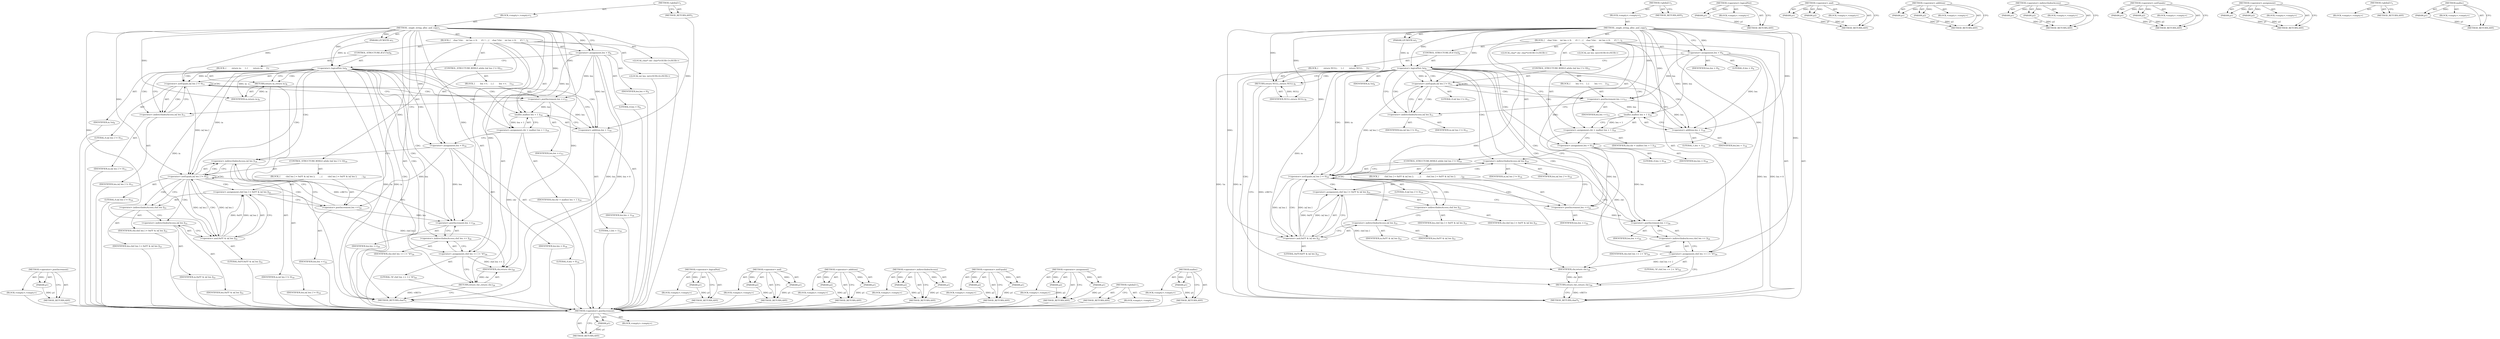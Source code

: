 digraph "malloc" {
vulnerable_108 [label=<(METHOD,&lt;operator&gt;.postIncrement)>];
vulnerable_109 [label=<(PARAM,p1)>];
vulnerable_110 [label=<(BLOCK,&lt;empty&gt;,&lt;empty&gt;)>];
vulnerable_111 [label=<(METHOD_RETURN,ANY)>];
vulnerable_6 [label=<(METHOD,&lt;global&gt;)<SUB>1</SUB>>];
vulnerable_7 [label=<(BLOCK,&lt;empty&gt;,&lt;empty&gt;)<SUB>1</SUB>>];
vulnerable_8 [label=<(METHOD,_single_string_alloc_and_copy)<SUB>1</SUB>>];
vulnerable_9 [label=<(PARAM,LPCWSTR in)<SUB>1</SUB>>];
vulnerable_10 [label=<(BLOCK,{
    char *chr;
    int len = 0;
 
     if ( !...,{
    char *chr;
    int len = 0;
 
     if ( !...)<SUB>2</SUB>>];
vulnerable_11 [label="<(LOCAL,char* chr: char*)<SUB>3</SUB>>"];
vulnerable_12 [label="<(LOCAL,int len: int)<SUB>4</SUB>>"];
vulnerable_13 [label=<(&lt;operator&gt;.assignment,len = 0)<SUB>4</SUB>>];
vulnerable_14 [label=<(IDENTIFIER,len,len = 0)<SUB>4</SUB>>];
vulnerable_15 [label=<(LITERAL,0,len = 0)<SUB>4</SUB>>];
vulnerable_16 [label=<(CONTROL_STRUCTURE,IF,if (!in))<SUB>6</SUB>>];
vulnerable_17 [label=<(&lt;operator&gt;.logicalNot,!in)<SUB>6</SUB>>];
vulnerable_18 [label=<(IDENTIFIER,in,!in)<SUB>6</SUB>>];
vulnerable_19 [label=<(BLOCK,{
        return in;
     },{
        return in;
     })<SUB>7</SUB>>];
vulnerable_20 [label=<(RETURN,return in;,return in;)<SUB>8</SUB>>];
vulnerable_21 [label=<(IDENTIFIER,in,return in;)<SUB>8</SUB>>];
vulnerable_22 [label=<(CONTROL_STRUCTURE,WHILE,while (in[ len ] != 0))<SUB>11</SUB>>];
vulnerable_23 [label=<(&lt;operator&gt;.notEquals,in[ len ] != 0)<SUB>11</SUB>>];
vulnerable_24 [label=<(&lt;operator&gt;.indirectIndexAccess,in[ len ])<SUB>11</SUB>>];
vulnerable_25 [label=<(IDENTIFIER,in,in[ len ] != 0)<SUB>11</SUB>>];
vulnerable_26 [label=<(IDENTIFIER,len,in[ len ] != 0)<SUB>11</SUB>>];
vulnerable_27 [label=<(LITERAL,0,in[ len ] != 0)<SUB>11</SUB>>];
vulnerable_28 [label=<(BLOCK,{
        len ++;
    },{
        len ++;
    })<SUB>12</SUB>>];
vulnerable_29 [label=<(&lt;operator&gt;.postIncrement,len ++)<SUB>13</SUB>>];
vulnerable_30 [label=<(IDENTIFIER,len,len ++)<SUB>13</SUB>>];
vulnerable_31 [label=<(&lt;operator&gt;.assignment,chr = malloc( len + 1 ))<SUB>16</SUB>>];
vulnerable_32 [label=<(IDENTIFIER,chr,chr = malloc( len + 1 ))<SUB>16</SUB>>];
vulnerable_33 [label=<(malloc,malloc( len + 1 ))<SUB>16</SUB>>];
vulnerable_34 [label=<(&lt;operator&gt;.addition,len + 1)<SUB>16</SUB>>];
vulnerable_35 [label=<(IDENTIFIER,len,len + 1)<SUB>16</SUB>>];
vulnerable_36 [label=<(LITERAL,1,len + 1)<SUB>16</SUB>>];
vulnerable_37 [label=<(&lt;operator&gt;.assignment,len = 0)<SUB>18</SUB>>];
vulnerable_38 [label=<(IDENTIFIER,len,len = 0)<SUB>18</SUB>>];
vulnerable_39 [label=<(LITERAL,0,len = 0)<SUB>18</SUB>>];
vulnerable_40 [label=<(CONTROL_STRUCTURE,WHILE,while (in[ len ] != 0))<SUB>19</SUB>>];
vulnerable_41 [label=<(&lt;operator&gt;.notEquals,in[ len ] != 0)<SUB>19</SUB>>];
vulnerable_42 [label=<(&lt;operator&gt;.indirectIndexAccess,in[ len ])<SUB>19</SUB>>];
vulnerable_43 [label=<(IDENTIFIER,in,in[ len ] != 0)<SUB>19</SUB>>];
vulnerable_44 [label=<(IDENTIFIER,len,in[ len ] != 0)<SUB>19</SUB>>];
vulnerable_45 [label=<(LITERAL,0,in[ len ] != 0)<SUB>19</SUB>>];
vulnerable_46 [label=<(BLOCK,{
        chr[ len ] = 0xFF &amp; in[ len ];
      ...,{
        chr[ len ] = 0xFF &amp; in[ len ];
      ...)<SUB>20</SUB>>];
vulnerable_47 [label=<(&lt;operator&gt;.assignment,chr[ len ] = 0xFF &amp; in[ len ])<SUB>21</SUB>>];
vulnerable_48 [label=<(&lt;operator&gt;.indirectIndexAccess,chr[ len ])<SUB>21</SUB>>];
vulnerable_49 [label=<(IDENTIFIER,chr,chr[ len ] = 0xFF &amp; in[ len ])<SUB>21</SUB>>];
vulnerable_50 [label=<(IDENTIFIER,len,chr[ len ] = 0xFF &amp; in[ len ])<SUB>21</SUB>>];
vulnerable_51 [label=<(&lt;operator&gt;.and,0xFF &amp; in[ len ])<SUB>21</SUB>>];
vulnerable_52 [label=<(LITERAL,0xFF,0xFF &amp; in[ len ])<SUB>21</SUB>>];
vulnerable_53 [label=<(&lt;operator&gt;.indirectIndexAccess,in[ len ])<SUB>21</SUB>>];
vulnerable_54 [label=<(IDENTIFIER,in,0xFF &amp; in[ len ])<SUB>21</SUB>>];
vulnerable_55 [label=<(IDENTIFIER,len,0xFF &amp; in[ len ])<SUB>21</SUB>>];
vulnerable_56 [label=<(&lt;operator&gt;.postIncrement,len ++)<SUB>22</SUB>>];
vulnerable_57 [label=<(IDENTIFIER,len,len ++)<SUB>22</SUB>>];
vulnerable_58 [label=<(&lt;operator&gt;.assignment,chr[ len ++ ] = '\0')<SUB>24</SUB>>];
vulnerable_59 [label=<(&lt;operator&gt;.indirectIndexAccess,chr[ len ++ ])<SUB>24</SUB>>];
vulnerable_60 [label=<(IDENTIFIER,chr,chr[ len ++ ] = '\0')<SUB>24</SUB>>];
vulnerable_61 [label=<(&lt;operator&gt;.postIncrement,len ++)<SUB>24</SUB>>];
vulnerable_62 [label=<(IDENTIFIER,len,len ++)<SUB>24</SUB>>];
vulnerable_63 [label=<(LITERAL,'\0',chr[ len ++ ] = '\0')<SUB>24</SUB>>];
vulnerable_64 [label=<(RETURN,return chr;,return chr;)<SUB>26</SUB>>];
vulnerable_65 [label=<(IDENTIFIER,chr,return chr;)<SUB>26</SUB>>];
vulnerable_66 [label=<(METHOD_RETURN,char*)<SUB>1</SUB>>];
vulnerable_68 [label=<(METHOD_RETURN,ANY)<SUB>1</SUB>>];
vulnerable_94 [label=<(METHOD,&lt;operator&gt;.logicalNot)>];
vulnerable_95 [label=<(PARAM,p1)>];
vulnerable_96 [label=<(BLOCK,&lt;empty&gt;,&lt;empty&gt;)>];
vulnerable_97 [label=<(METHOD_RETURN,ANY)>];
vulnerable_121 [label=<(METHOD,&lt;operator&gt;.and)>];
vulnerable_122 [label=<(PARAM,p1)>];
vulnerable_123 [label=<(PARAM,p2)>];
vulnerable_124 [label=<(BLOCK,&lt;empty&gt;,&lt;empty&gt;)>];
vulnerable_125 [label=<(METHOD_RETURN,ANY)>];
vulnerable_116 [label=<(METHOD,&lt;operator&gt;.addition)>];
vulnerable_117 [label=<(PARAM,p1)>];
vulnerable_118 [label=<(PARAM,p2)>];
vulnerable_119 [label=<(BLOCK,&lt;empty&gt;,&lt;empty&gt;)>];
vulnerable_120 [label=<(METHOD_RETURN,ANY)>];
vulnerable_103 [label=<(METHOD,&lt;operator&gt;.indirectIndexAccess)>];
vulnerable_104 [label=<(PARAM,p1)>];
vulnerable_105 [label=<(PARAM,p2)>];
vulnerable_106 [label=<(BLOCK,&lt;empty&gt;,&lt;empty&gt;)>];
vulnerable_107 [label=<(METHOD_RETURN,ANY)>];
vulnerable_98 [label=<(METHOD,&lt;operator&gt;.notEquals)>];
vulnerable_99 [label=<(PARAM,p1)>];
vulnerable_100 [label=<(PARAM,p2)>];
vulnerable_101 [label=<(BLOCK,&lt;empty&gt;,&lt;empty&gt;)>];
vulnerable_102 [label=<(METHOD_RETURN,ANY)>];
vulnerable_89 [label=<(METHOD,&lt;operator&gt;.assignment)>];
vulnerable_90 [label=<(PARAM,p1)>];
vulnerable_91 [label=<(PARAM,p2)>];
vulnerable_92 [label=<(BLOCK,&lt;empty&gt;,&lt;empty&gt;)>];
vulnerable_93 [label=<(METHOD_RETURN,ANY)>];
vulnerable_83 [label=<(METHOD,&lt;global&gt;)<SUB>1</SUB>>];
vulnerable_84 [label=<(BLOCK,&lt;empty&gt;,&lt;empty&gt;)>];
vulnerable_85 [label=<(METHOD_RETURN,ANY)>];
vulnerable_112 [label=<(METHOD,malloc)>];
vulnerable_113 [label=<(PARAM,p1)>];
vulnerable_114 [label=<(BLOCK,&lt;empty&gt;,&lt;empty&gt;)>];
vulnerable_115 [label=<(METHOD_RETURN,ANY)>];
fixed_108 [label=<(METHOD,&lt;operator&gt;.postIncrement)>];
fixed_109 [label=<(PARAM,p1)>];
fixed_110 [label=<(BLOCK,&lt;empty&gt;,&lt;empty&gt;)>];
fixed_111 [label=<(METHOD_RETURN,ANY)>];
fixed_6 [label=<(METHOD,&lt;global&gt;)<SUB>1</SUB>>];
fixed_7 [label=<(BLOCK,&lt;empty&gt;,&lt;empty&gt;)<SUB>1</SUB>>];
fixed_8 [label=<(METHOD,_single_string_alloc_and_copy)<SUB>1</SUB>>];
fixed_9 [label=<(PARAM,LPCWSTR in)<SUB>1</SUB>>];
fixed_10 [label=<(BLOCK,{
    char *chr;
    int len = 0;
 
     if ( !...,{
    char *chr;
    int len = 0;
 
     if ( !...)<SUB>2</SUB>>];
fixed_11 [label="<(LOCAL,char* chr: char*)<SUB>3</SUB>>"];
fixed_12 [label="<(LOCAL,int len: int)<SUB>4</SUB>>"];
fixed_13 [label=<(&lt;operator&gt;.assignment,len = 0)<SUB>4</SUB>>];
fixed_14 [label=<(IDENTIFIER,len,len = 0)<SUB>4</SUB>>];
fixed_15 [label=<(LITERAL,0,len = 0)<SUB>4</SUB>>];
fixed_16 [label=<(CONTROL_STRUCTURE,IF,if (!in))<SUB>6</SUB>>];
fixed_17 [label=<(&lt;operator&gt;.logicalNot,!in)<SUB>6</SUB>>];
fixed_18 [label=<(IDENTIFIER,in,!in)<SUB>6</SUB>>];
fixed_19 [label=<(BLOCK,{
        return NULL;
     },{
        return NULL;
     })<SUB>7</SUB>>];
fixed_20 [label=<(RETURN,return NULL;,return NULL;)<SUB>8</SUB>>];
fixed_21 [label=<(IDENTIFIER,NULL,return NULL;)<SUB>8</SUB>>];
fixed_22 [label=<(CONTROL_STRUCTURE,WHILE,while (in[ len ] != 0))<SUB>11</SUB>>];
fixed_23 [label=<(&lt;operator&gt;.notEquals,in[ len ] != 0)<SUB>11</SUB>>];
fixed_24 [label=<(&lt;operator&gt;.indirectIndexAccess,in[ len ])<SUB>11</SUB>>];
fixed_25 [label=<(IDENTIFIER,in,in[ len ] != 0)<SUB>11</SUB>>];
fixed_26 [label=<(IDENTIFIER,len,in[ len ] != 0)<SUB>11</SUB>>];
fixed_27 [label=<(LITERAL,0,in[ len ] != 0)<SUB>11</SUB>>];
fixed_28 [label=<(BLOCK,{
        len ++;
    },{
        len ++;
    })<SUB>12</SUB>>];
fixed_29 [label=<(&lt;operator&gt;.postIncrement,len ++)<SUB>13</SUB>>];
fixed_30 [label=<(IDENTIFIER,len,len ++)<SUB>13</SUB>>];
fixed_31 [label=<(&lt;operator&gt;.assignment,chr = malloc( len + 1 ))<SUB>16</SUB>>];
fixed_32 [label=<(IDENTIFIER,chr,chr = malloc( len + 1 ))<SUB>16</SUB>>];
fixed_33 [label=<(malloc,malloc( len + 1 ))<SUB>16</SUB>>];
fixed_34 [label=<(&lt;operator&gt;.addition,len + 1)<SUB>16</SUB>>];
fixed_35 [label=<(IDENTIFIER,len,len + 1)<SUB>16</SUB>>];
fixed_36 [label=<(LITERAL,1,len + 1)<SUB>16</SUB>>];
fixed_37 [label=<(&lt;operator&gt;.assignment,len = 0)<SUB>18</SUB>>];
fixed_38 [label=<(IDENTIFIER,len,len = 0)<SUB>18</SUB>>];
fixed_39 [label=<(LITERAL,0,len = 0)<SUB>18</SUB>>];
fixed_40 [label=<(CONTROL_STRUCTURE,WHILE,while (in[ len ] != 0))<SUB>19</SUB>>];
fixed_41 [label=<(&lt;operator&gt;.notEquals,in[ len ] != 0)<SUB>19</SUB>>];
fixed_42 [label=<(&lt;operator&gt;.indirectIndexAccess,in[ len ])<SUB>19</SUB>>];
fixed_43 [label=<(IDENTIFIER,in,in[ len ] != 0)<SUB>19</SUB>>];
fixed_44 [label=<(IDENTIFIER,len,in[ len ] != 0)<SUB>19</SUB>>];
fixed_45 [label=<(LITERAL,0,in[ len ] != 0)<SUB>19</SUB>>];
fixed_46 [label=<(BLOCK,{
        chr[ len ] = 0xFF &amp; in[ len ];
      ...,{
        chr[ len ] = 0xFF &amp; in[ len ];
      ...)<SUB>20</SUB>>];
fixed_47 [label=<(&lt;operator&gt;.assignment,chr[ len ] = 0xFF &amp; in[ len ])<SUB>21</SUB>>];
fixed_48 [label=<(&lt;operator&gt;.indirectIndexAccess,chr[ len ])<SUB>21</SUB>>];
fixed_49 [label=<(IDENTIFIER,chr,chr[ len ] = 0xFF &amp; in[ len ])<SUB>21</SUB>>];
fixed_50 [label=<(IDENTIFIER,len,chr[ len ] = 0xFF &amp; in[ len ])<SUB>21</SUB>>];
fixed_51 [label=<(&lt;operator&gt;.and,0xFF &amp; in[ len ])<SUB>21</SUB>>];
fixed_52 [label=<(LITERAL,0xFF,0xFF &amp; in[ len ])<SUB>21</SUB>>];
fixed_53 [label=<(&lt;operator&gt;.indirectIndexAccess,in[ len ])<SUB>21</SUB>>];
fixed_54 [label=<(IDENTIFIER,in,0xFF &amp; in[ len ])<SUB>21</SUB>>];
fixed_55 [label=<(IDENTIFIER,len,0xFF &amp; in[ len ])<SUB>21</SUB>>];
fixed_56 [label=<(&lt;operator&gt;.postIncrement,len ++)<SUB>22</SUB>>];
fixed_57 [label=<(IDENTIFIER,len,len ++)<SUB>22</SUB>>];
fixed_58 [label=<(&lt;operator&gt;.assignment,chr[ len ++ ] = '\0')<SUB>24</SUB>>];
fixed_59 [label=<(&lt;operator&gt;.indirectIndexAccess,chr[ len ++ ])<SUB>24</SUB>>];
fixed_60 [label=<(IDENTIFIER,chr,chr[ len ++ ] = '\0')<SUB>24</SUB>>];
fixed_61 [label=<(&lt;operator&gt;.postIncrement,len ++)<SUB>24</SUB>>];
fixed_62 [label=<(IDENTIFIER,len,len ++)<SUB>24</SUB>>];
fixed_63 [label=<(LITERAL,'\0',chr[ len ++ ] = '\0')<SUB>24</SUB>>];
fixed_64 [label=<(RETURN,return chr;,return chr;)<SUB>26</SUB>>];
fixed_65 [label=<(IDENTIFIER,chr,return chr;)<SUB>26</SUB>>];
fixed_66 [label=<(METHOD_RETURN,char*)<SUB>1</SUB>>];
fixed_68 [label=<(METHOD_RETURN,ANY)<SUB>1</SUB>>];
fixed_94 [label=<(METHOD,&lt;operator&gt;.logicalNot)>];
fixed_95 [label=<(PARAM,p1)>];
fixed_96 [label=<(BLOCK,&lt;empty&gt;,&lt;empty&gt;)>];
fixed_97 [label=<(METHOD_RETURN,ANY)>];
fixed_121 [label=<(METHOD,&lt;operator&gt;.and)>];
fixed_122 [label=<(PARAM,p1)>];
fixed_123 [label=<(PARAM,p2)>];
fixed_124 [label=<(BLOCK,&lt;empty&gt;,&lt;empty&gt;)>];
fixed_125 [label=<(METHOD_RETURN,ANY)>];
fixed_116 [label=<(METHOD,&lt;operator&gt;.addition)>];
fixed_117 [label=<(PARAM,p1)>];
fixed_118 [label=<(PARAM,p2)>];
fixed_119 [label=<(BLOCK,&lt;empty&gt;,&lt;empty&gt;)>];
fixed_120 [label=<(METHOD_RETURN,ANY)>];
fixed_103 [label=<(METHOD,&lt;operator&gt;.indirectIndexAccess)>];
fixed_104 [label=<(PARAM,p1)>];
fixed_105 [label=<(PARAM,p2)>];
fixed_106 [label=<(BLOCK,&lt;empty&gt;,&lt;empty&gt;)>];
fixed_107 [label=<(METHOD_RETURN,ANY)>];
fixed_98 [label=<(METHOD,&lt;operator&gt;.notEquals)>];
fixed_99 [label=<(PARAM,p1)>];
fixed_100 [label=<(PARAM,p2)>];
fixed_101 [label=<(BLOCK,&lt;empty&gt;,&lt;empty&gt;)>];
fixed_102 [label=<(METHOD_RETURN,ANY)>];
fixed_89 [label=<(METHOD,&lt;operator&gt;.assignment)>];
fixed_90 [label=<(PARAM,p1)>];
fixed_91 [label=<(PARAM,p2)>];
fixed_92 [label=<(BLOCK,&lt;empty&gt;,&lt;empty&gt;)>];
fixed_93 [label=<(METHOD_RETURN,ANY)>];
fixed_83 [label=<(METHOD,&lt;global&gt;)<SUB>1</SUB>>];
fixed_84 [label=<(BLOCK,&lt;empty&gt;,&lt;empty&gt;)>];
fixed_85 [label=<(METHOD_RETURN,ANY)>];
fixed_112 [label=<(METHOD,malloc)>];
fixed_113 [label=<(PARAM,p1)>];
fixed_114 [label=<(BLOCK,&lt;empty&gt;,&lt;empty&gt;)>];
fixed_115 [label=<(METHOD_RETURN,ANY)>];
vulnerable_108 -> vulnerable_109  [key=0, label="AST: "];
vulnerable_108 -> vulnerable_109  [key=1, label="DDG: "];
vulnerable_108 -> vulnerable_110  [key=0, label="AST: "];
vulnerable_108 -> vulnerable_111  [key=0, label="AST: "];
vulnerable_108 -> vulnerable_111  [key=1, label="CFG: "];
vulnerable_109 -> vulnerable_111  [key=0, label="DDG: p1"];
vulnerable_110 -> fixed_108  [key=0];
vulnerable_111 -> fixed_108  [key=0];
vulnerable_6 -> vulnerable_7  [key=0, label="AST: "];
vulnerable_6 -> vulnerable_68  [key=0, label="AST: "];
vulnerable_6 -> vulnerable_68  [key=1, label="CFG: "];
vulnerable_7 -> vulnerable_8  [key=0, label="AST: "];
vulnerable_8 -> vulnerable_9  [key=0, label="AST: "];
vulnerable_8 -> vulnerable_9  [key=1, label="DDG: "];
vulnerable_8 -> vulnerable_10  [key=0, label="AST: "];
vulnerable_8 -> vulnerable_66  [key=0, label="AST: "];
vulnerable_8 -> vulnerable_13  [key=0, label="CFG: "];
vulnerable_8 -> vulnerable_13  [key=1, label="DDG: "];
vulnerable_8 -> vulnerable_37  [key=0, label="DDG: "];
vulnerable_8 -> vulnerable_58  [key=0, label="DDG: "];
vulnerable_8 -> vulnerable_65  [key=0, label="DDG: "];
vulnerable_8 -> vulnerable_17  [key=0, label="DDG: "];
vulnerable_8 -> vulnerable_23  [key=0, label="DDG: "];
vulnerable_8 -> vulnerable_33  [key=0, label="DDG: "];
vulnerable_8 -> vulnerable_41  [key=0, label="DDG: "];
vulnerable_8 -> vulnerable_21  [key=0, label="DDG: "];
vulnerable_8 -> vulnerable_29  [key=0, label="DDG: "];
vulnerable_8 -> vulnerable_34  [key=0, label="DDG: "];
vulnerable_8 -> vulnerable_56  [key=0, label="DDG: "];
vulnerable_8 -> vulnerable_61  [key=0, label="DDG: "];
vulnerable_8 -> vulnerable_51  [key=0, label="DDG: "];
vulnerable_9 -> vulnerable_17  [key=0, label="DDG: in"];
vulnerable_10 -> vulnerable_11  [key=0, label="AST: "];
vulnerable_10 -> vulnerable_12  [key=0, label="AST: "];
vulnerable_10 -> vulnerable_13  [key=0, label="AST: "];
vulnerable_10 -> vulnerable_16  [key=0, label="AST: "];
vulnerable_10 -> vulnerable_22  [key=0, label="AST: "];
vulnerable_10 -> vulnerable_31  [key=0, label="AST: "];
vulnerable_10 -> vulnerable_37  [key=0, label="AST: "];
vulnerable_10 -> vulnerable_40  [key=0, label="AST: "];
vulnerable_10 -> vulnerable_58  [key=0, label="AST: "];
vulnerable_10 -> vulnerable_64  [key=0, label="AST: "];
vulnerable_11 -> fixed_108  [key=0];
vulnerable_12 -> fixed_108  [key=0];
vulnerable_13 -> vulnerable_14  [key=0, label="AST: "];
vulnerable_13 -> vulnerable_15  [key=0, label="AST: "];
vulnerable_13 -> vulnerable_17  [key=0, label="CFG: "];
vulnerable_13 -> vulnerable_66  [key=0, label="DDG: len"];
vulnerable_13 -> vulnerable_66  [key=1, label="DDG: len = 0"];
vulnerable_13 -> vulnerable_33  [key=0, label="DDG: len"];
vulnerable_13 -> vulnerable_29  [key=0, label="DDG: len"];
vulnerable_13 -> vulnerable_34  [key=0, label="DDG: len"];
vulnerable_14 -> fixed_108  [key=0];
vulnerable_15 -> fixed_108  [key=0];
vulnerable_16 -> vulnerable_17  [key=0, label="AST: "];
vulnerable_16 -> vulnerable_19  [key=0, label="AST: "];
vulnerable_17 -> vulnerable_18  [key=0, label="AST: "];
vulnerable_17 -> vulnerable_20  [key=0, label="CFG: "];
vulnerable_17 -> vulnerable_20  [key=1, label="CDG: "];
vulnerable_17 -> vulnerable_24  [key=0, label="CFG: "];
vulnerable_17 -> vulnerable_24  [key=1, label="CDG: "];
vulnerable_17 -> vulnerable_66  [key=0, label="DDG: in"];
vulnerable_17 -> vulnerable_66  [key=1, label="DDG: !in"];
vulnerable_17 -> vulnerable_23  [key=0, label="DDG: in"];
vulnerable_17 -> vulnerable_23  [key=1, label="CDG: "];
vulnerable_17 -> vulnerable_41  [key=0, label="DDG: in"];
vulnerable_17 -> vulnerable_41  [key=1, label="CDG: "];
vulnerable_17 -> vulnerable_21  [key=0, label="DDG: in"];
vulnerable_17 -> vulnerable_51  [key=0, label="DDG: in"];
vulnerable_17 -> vulnerable_34  [key=0, label="CDG: "];
vulnerable_17 -> vulnerable_58  [key=0, label="CDG: "];
vulnerable_17 -> vulnerable_33  [key=0, label="CDG: "];
vulnerable_17 -> vulnerable_61  [key=0, label="CDG: "];
vulnerable_17 -> vulnerable_64  [key=0, label="CDG: "];
vulnerable_17 -> vulnerable_42  [key=0, label="CDG: "];
vulnerable_17 -> vulnerable_37  [key=0, label="CDG: "];
vulnerable_17 -> vulnerable_59  [key=0, label="CDG: "];
vulnerable_17 -> vulnerable_31  [key=0, label="CDG: "];
vulnerable_18 -> fixed_108  [key=0];
vulnerable_19 -> vulnerable_20  [key=0, label="AST: "];
vulnerable_20 -> vulnerable_21  [key=0, label="AST: "];
vulnerable_20 -> vulnerable_66  [key=0, label="CFG: "];
vulnerable_20 -> vulnerable_66  [key=1, label="DDG: &lt;RET&gt;"];
vulnerable_21 -> vulnerable_20  [key=0, label="DDG: in"];
vulnerable_22 -> vulnerable_23  [key=0, label="AST: "];
vulnerable_22 -> vulnerable_28  [key=0, label="AST: "];
vulnerable_23 -> vulnerable_24  [key=0, label="AST: "];
vulnerable_23 -> vulnerable_24  [key=1, label="CDG: "];
vulnerable_23 -> vulnerable_27  [key=0, label="AST: "];
vulnerable_23 -> vulnerable_29  [key=0, label="CFG: "];
vulnerable_23 -> vulnerable_29  [key=1, label="CDG: "];
vulnerable_23 -> vulnerable_34  [key=0, label="CFG: "];
vulnerable_23 -> vulnerable_41  [key=0, label="DDG: in[ len ]"];
vulnerable_23 -> vulnerable_23  [key=0, label="CDG: "];
vulnerable_24 -> vulnerable_25  [key=0, label="AST: "];
vulnerable_24 -> vulnerable_26  [key=0, label="AST: "];
vulnerable_24 -> vulnerable_23  [key=0, label="CFG: "];
vulnerable_25 -> fixed_108  [key=0];
vulnerable_26 -> fixed_108  [key=0];
vulnerable_27 -> fixed_108  [key=0];
vulnerable_28 -> vulnerable_29  [key=0, label="AST: "];
vulnerable_29 -> vulnerable_30  [key=0, label="AST: "];
vulnerable_29 -> vulnerable_24  [key=0, label="CFG: "];
vulnerable_29 -> vulnerable_33  [key=0, label="DDG: len"];
vulnerable_29 -> vulnerable_34  [key=0, label="DDG: len"];
vulnerable_30 -> fixed_108  [key=0];
vulnerable_31 -> vulnerable_32  [key=0, label="AST: "];
vulnerable_31 -> vulnerable_33  [key=0, label="AST: "];
vulnerable_31 -> vulnerable_37  [key=0, label="CFG: "];
vulnerable_31 -> vulnerable_65  [key=0, label="DDG: chr"];
vulnerable_32 -> fixed_108  [key=0];
vulnerable_33 -> vulnerable_34  [key=0, label="AST: "];
vulnerable_33 -> vulnerable_31  [key=0, label="CFG: "];
vulnerable_33 -> vulnerable_31  [key=1, label="DDG: len + 1"];
vulnerable_34 -> vulnerable_35  [key=0, label="AST: "];
vulnerable_34 -> vulnerable_36  [key=0, label="AST: "];
vulnerable_34 -> vulnerable_33  [key=0, label="CFG: "];
vulnerable_35 -> fixed_108  [key=0];
vulnerable_36 -> fixed_108  [key=0];
vulnerable_37 -> vulnerable_38  [key=0, label="AST: "];
vulnerable_37 -> vulnerable_39  [key=0, label="AST: "];
vulnerable_37 -> vulnerable_42  [key=0, label="CFG: "];
vulnerable_37 -> vulnerable_56  [key=0, label="DDG: len"];
vulnerable_37 -> vulnerable_61  [key=0, label="DDG: len"];
vulnerable_38 -> fixed_108  [key=0];
vulnerable_39 -> fixed_108  [key=0];
vulnerable_40 -> vulnerable_41  [key=0, label="AST: "];
vulnerable_40 -> vulnerable_46  [key=0, label="AST: "];
vulnerable_41 -> vulnerable_42  [key=0, label="AST: "];
vulnerable_41 -> vulnerable_42  [key=1, label="CDG: "];
vulnerable_41 -> vulnerable_45  [key=0, label="AST: "];
vulnerable_41 -> vulnerable_48  [key=0, label="CFG: "];
vulnerable_41 -> vulnerable_48  [key=1, label="CDG: "];
vulnerable_41 -> vulnerable_61  [key=0, label="CFG: "];
vulnerable_41 -> vulnerable_51  [key=0, label="DDG: in[ len ]"];
vulnerable_41 -> vulnerable_51  [key=1, label="CDG: "];
vulnerable_41 -> vulnerable_47  [key=0, label="CDG: "];
vulnerable_41 -> vulnerable_53  [key=0, label="CDG: "];
vulnerable_41 -> vulnerable_56  [key=0, label="CDG: "];
vulnerable_41 -> vulnerable_41  [key=0, label="CDG: "];
vulnerable_42 -> vulnerable_43  [key=0, label="AST: "];
vulnerable_42 -> vulnerable_44  [key=0, label="AST: "];
vulnerable_42 -> vulnerable_41  [key=0, label="CFG: "];
vulnerable_43 -> fixed_108  [key=0];
vulnerable_44 -> fixed_108  [key=0];
vulnerable_45 -> fixed_108  [key=0];
vulnerable_46 -> vulnerable_47  [key=0, label="AST: "];
vulnerable_46 -> vulnerable_56  [key=0, label="AST: "];
vulnerable_47 -> vulnerable_48  [key=0, label="AST: "];
vulnerable_47 -> vulnerable_51  [key=0, label="AST: "];
vulnerable_47 -> vulnerable_56  [key=0, label="CFG: "];
vulnerable_47 -> vulnerable_65  [key=0, label="DDG: chr[ len ]"];
vulnerable_48 -> vulnerable_49  [key=0, label="AST: "];
vulnerable_48 -> vulnerable_50  [key=0, label="AST: "];
vulnerable_48 -> vulnerable_53  [key=0, label="CFG: "];
vulnerable_49 -> fixed_108  [key=0];
vulnerable_50 -> fixed_108  [key=0];
vulnerable_51 -> vulnerable_52  [key=0, label="AST: "];
vulnerable_51 -> vulnerable_53  [key=0, label="AST: "];
vulnerable_51 -> vulnerable_47  [key=0, label="CFG: "];
vulnerable_51 -> vulnerable_47  [key=1, label="DDG: 0xFF"];
vulnerable_51 -> vulnerable_47  [key=2, label="DDG: in[ len ]"];
vulnerable_51 -> vulnerable_41  [key=0, label="DDG: in[ len ]"];
vulnerable_52 -> fixed_108  [key=0];
vulnerable_53 -> vulnerable_54  [key=0, label="AST: "];
vulnerable_53 -> vulnerable_55  [key=0, label="AST: "];
vulnerable_53 -> vulnerable_51  [key=0, label="CFG: "];
vulnerable_54 -> fixed_108  [key=0];
vulnerable_55 -> fixed_108  [key=0];
vulnerable_56 -> vulnerable_57  [key=0, label="AST: "];
vulnerable_56 -> vulnerable_42  [key=0, label="CFG: "];
vulnerable_56 -> vulnerable_61  [key=0, label="DDG: len"];
vulnerable_57 -> fixed_108  [key=0];
vulnerable_58 -> vulnerable_59  [key=0, label="AST: "];
vulnerable_58 -> vulnerable_63  [key=0, label="AST: "];
vulnerable_58 -> vulnerable_64  [key=0, label="CFG: "];
vulnerable_58 -> vulnerable_65  [key=0, label="DDG: chr[ len ++ ]"];
vulnerable_59 -> vulnerable_60  [key=0, label="AST: "];
vulnerable_59 -> vulnerable_61  [key=0, label="AST: "];
vulnerable_59 -> vulnerable_58  [key=0, label="CFG: "];
vulnerable_60 -> fixed_108  [key=0];
vulnerable_61 -> vulnerable_62  [key=0, label="AST: "];
vulnerable_61 -> vulnerable_59  [key=0, label="CFG: "];
vulnerable_62 -> fixed_108  [key=0];
vulnerable_63 -> fixed_108  [key=0];
vulnerable_64 -> vulnerable_65  [key=0, label="AST: "];
vulnerable_64 -> vulnerable_66  [key=0, label="CFG: "];
vulnerable_64 -> vulnerable_66  [key=1, label="DDG: &lt;RET&gt;"];
vulnerable_65 -> vulnerable_64  [key=0, label="DDG: chr"];
vulnerable_66 -> fixed_108  [key=0];
vulnerable_68 -> fixed_108  [key=0];
vulnerable_94 -> vulnerable_95  [key=0, label="AST: "];
vulnerable_94 -> vulnerable_95  [key=1, label="DDG: "];
vulnerable_94 -> vulnerable_96  [key=0, label="AST: "];
vulnerable_94 -> vulnerable_97  [key=0, label="AST: "];
vulnerable_94 -> vulnerable_97  [key=1, label="CFG: "];
vulnerable_95 -> vulnerable_97  [key=0, label="DDG: p1"];
vulnerable_96 -> fixed_108  [key=0];
vulnerable_97 -> fixed_108  [key=0];
vulnerable_121 -> vulnerable_122  [key=0, label="AST: "];
vulnerable_121 -> vulnerable_122  [key=1, label="DDG: "];
vulnerable_121 -> vulnerable_124  [key=0, label="AST: "];
vulnerable_121 -> vulnerable_123  [key=0, label="AST: "];
vulnerable_121 -> vulnerable_123  [key=1, label="DDG: "];
vulnerable_121 -> vulnerable_125  [key=0, label="AST: "];
vulnerable_121 -> vulnerable_125  [key=1, label="CFG: "];
vulnerable_122 -> vulnerable_125  [key=0, label="DDG: p1"];
vulnerable_123 -> vulnerable_125  [key=0, label="DDG: p2"];
vulnerable_124 -> fixed_108  [key=0];
vulnerable_125 -> fixed_108  [key=0];
vulnerable_116 -> vulnerable_117  [key=0, label="AST: "];
vulnerable_116 -> vulnerable_117  [key=1, label="DDG: "];
vulnerable_116 -> vulnerable_119  [key=0, label="AST: "];
vulnerable_116 -> vulnerable_118  [key=0, label="AST: "];
vulnerable_116 -> vulnerable_118  [key=1, label="DDG: "];
vulnerable_116 -> vulnerable_120  [key=0, label="AST: "];
vulnerable_116 -> vulnerable_120  [key=1, label="CFG: "];
vulnerable_117 -> vulnerable_120  [key=0, label="DDG: p1"];
vulnerable_118 -> vulnerable_120  [key=0, label="DDG: p2"];
vulnerable_119 -> fixed_108  [key=0];
vulnerable_120 -> fixed_108  [key=0];
vulnerable_103 -> vulnerable_104  [key=0, label="AST: "];
vulnerable_103 -> vulnerable_104  [key=1, label="DDG: "];
vulnerable_103 -> vulnerable_106  [key=0, label="AST: "];
vulnerable_103 -> vulnerable_105  [key=0, label="AST: "];
vulnerable_103 -> vulnerable_105  [key=1, label="DDG: "];
vulnerable_103 -> vulnerable_107  [key=0, label="AST: "];
vulnerable_103 -> vulnerable_107  [key=1, label="CFG: "];
vulnerable_104 -> vulnerable_107  [key=0, label="DDG: p1"];
vulnerable_105 -> vulnerable_107  [key=0, label="DDG: p2"];
vulnerable_106 -> fixed_108  [key=0];
vulnerable_107 -> fixed_108  [key=0];
vulnerable_98 -> vulnerable_99  [key=0, label="AST: "];
vulnerable_98 -> vulnerable_99  [key=1, label="DDG: "];
vulnerable_98 -> vulnerable_101  [key=0, label="AST: "];
vulnerable_98 -> vulnerable_100  [key=0, label="AST: "];
vulnerable_98 -> vulnerable_100  [key=1, label="DDG: "];
vulnerable_98 -> vulnerable_102  [key=0, label="AST: "];
vulnerable_98 -> vulnerable_102  [key=1, label="CFG: "];
vulnerable_99 -> vulnerable_102  [key=0, label="DDG: p1"];
vulnerable_100 -> vulnerable_102  [key=0, label="DDG: p2"];
vulnerable_101 -> fixed_108  [key=0];
vulnerable_102 -> fixed_108  [key=0];
vulnerable_89 -> vulnerable_90  [key=0, label="AST: "];
vulnerable_89 -> vulnerable_90  [key=1, label="DDG: "];
vulnerable_89 -> vulnerable_92  [key=0, label="AST: "];
vulnerable_89 -> vulnerable_91  [key=0, label="AST: "];
vulnerable_89 -> vulnerable_91  [key=1, label="DDG: "];
vulnerable_89 -> vulnerable_93  [key=0, label="AST: "];
vulnerable_89 -> vulnerable_93  [key=1, label="CFG: "];
vulnerable_90 -> vulnerable_93  [key=0, label="DDG: p1"];
vulnerable_91 -> vulnerable_93  [key=0, label="DDG: p2"];
vulnerable_92 -> fixed_108  [key=0];
vulnerable_93 -> fixed_108  [key=0];
vulnerable_83 -> vulnerable_84  [key=0, label="AST: "];
vulnerable_83 -> vulnerable_85  [key=0, label="AST: "];
vulnerable_83 -> vulnerable_85  [key=1, label="CFG: "];
vulnerable_84 -> fixed_108  [key=0];
vulnerable_85 -> fixed_108  [key=0];
vulnerable_112 -> vulnerable_113  [key=0, label="AST: "];
vulnerable_112 -> vulnerable_113  [key=1, label="DDG: "];
vulnerable_112 -> vulnerable_114  [key=0, label="AST: "];
vulnerable_112 -> vulnerable_115  [key=0, label="AST: "];
vulnerable_112 -> vulnerable_115  [key=1, label="CFG: "];
vulnerable_113 -> vulnerable_115  [key=0, label="DDG: p1"];
vulnerable_114 -> fixed_108  [key=0];
vulnerable_115 -> fixed_108  [key=0];
fixed_108 -> fixed_109  [key=0, label="AST: "];
fixed_108 -> fixed_109  [key=1, label="DDG: "];
fixed_108 -> fixed_110  [key=0, label="AST: "];
fixed_108 -> fixed_111  [key=0, label="AST: "];
fixed_108 -> fixed_111  [key=1, label="CFG: "];
fixed_109 -> fixed_111  [key=0, label="DDG: p1"];
fixed_6 -> fixed_7  [key=0, label="AST: "];
fixed_6 -> fixed_68  [key=0, label="AST: "];
fixed_6 -> fixed_68  [key=1, label="CFG: "];
fixed_7 -> fixed_8  [key=0, label="AST: "];
fixed_8 -> fixed_9  [key=0, label="AST: "];
fixed_8 -> fixed_9  [key=1, label="DDG: "];
fixed_8 -> fixed_10  [key=0, label="AST: "];
fixed_8 -> fixed_66  [key=0, label="AST: "];
fixed_8 -> fixed_13  [key=0, label="CFG: "];
fixed_8 -> fixed_13  [key=1, label="DDG: "];
fixed_8 -> fixed_37  [key=0, label="DDG: "];
fixed_8 -> fixed_58  [key=0, label="DDG: "];
fixed_8 -> fixed_65  [key=0, label="DDG: "];
fixed_8 -> fixed_17  [key=0, label="DDG: "];
fixed_8 -> fixed_20  [key=0, label="DDG: "];
fixed_8 -> fixed_23  [key=0, label="DDG: "];
fixed_8 -> fixed_33  [key=0, label="DDG: "];
fixed_8 -> fixed_41  [key=0, label="DDG: "];
fixed_8 -> fixed_21  [key=0, label="DDG: "];
fixed_8 -> fixed_29  [key=0, label="DDG: "];
fixed_8 -> fixed_34  [key=0, label="DDG: "];
fixed_8 -> fixed_56  [key=0, label="DDG: "];
fixed_8 -> fixed_61  [key=0, label="DDG: "];
fixed_8 -> fixed_51  [key=0, label="DDG: "];
fixed_9 -> fixed_17  [key=0, label="DDG: in"];
fixed_10 -> fixed_11  [key=0, label="AST: "];
fixed_10 -> fixed_12  [key=0, label="AST: "];
fixed_10 -> fixed_13  [key=0, label="AST: "];
fixed_10 -> fixed_16  [key=0, label="AST: "];
fixed_10 -> fixed_22  [key=0, label="AST: "];
fixed_10 -> fixed_31  [key=0, label="AST: "];
fixed_10 -> fixed_37  [key=0, label="AST: "];
fixed_10 -> fixed_40  [key=0, label="AST: "];
fixed_10 -> fixed_58  [key=0, label="AST: "];
fixed_10 -> fixed_64  [key=0, label="AST: "];
fixed_13 -> fixed_14  [key=0, label="AST: "];
fixed_13 -> fixed_15  [key=0, label="AST: "];
fixed_13 -> fixed_17  [key=0, label="CFG: "];
fixed_13 -> fixed_66  [key=0, label="DDG: len"];
fixed_13 -> fixed_66  [key=1, label="DDG: len = 0"];
fixed_13 -> fixed_33  [key=0, label="DDG: len"];
fixed_13 -> fixed_29  [key=0, label="DDG: len"];
fixed_13 -> fixed_34  [key=0, label="DDG: len"];
fixed_16 -> fixed_17  [key=0, label="AST: "];
fixed_16 -> fixed_19  [key=0, label="AST: "];
fixed_17 -> fixed_18  [key=0, label="AST: "];
fixed_17 -> fixed_20  [key=0, label="CFG: "];
fixed_17 -> fixed_20  [key=1, label="CDG: "];
fixed_17 -> fixed_24  [key=0, label="CFG: "];
fixed_17 -> fixed_24  [key=1, label="CDG: "];
fixed_17 -> fixed_66  [key=0, label="DDG: in"];
fixed_17 -> fixed_66  [key=1, label="DDG: !in"];
fixed_17 -> fixed_23  [key=0, label="DDG: in"];
fixed_17 -> fixed_23  [key=1, label="CDG: "];
fixed_17 -> fixed_41  [key=0, label="DDG: in"];
fixed_17 -> fixed_41  [key=1, label="CDG: "];
fixed_17 -> fixed_51  [key=0, label="DDG: in"];
fixed_17 -> fixed_34  [key=0, label="CDG: "];
fixed_17 -> fixed_58  [key=0, label="CDG: "];
fixed_17 -> fixed_33  [key=0, label="CDG: "];
fixed_17 -> fixed_61  [key=0, label="CDG: "];
fixed_17 -> fixed_64  [key=0, label="CDG: "];
fixed_17 -> fixed_42  [key=0, label="CDG: "];
fixed_17 -> fixed_37  [key=0, label="CDG: "];
fixed_17 -> fixed_59  [key=0, label="CDG: "];
fixed_17 -> fixed_31  [key=0, label="CDG: "];
fixed_19 -> fixed_20  [key=0, label="AST: "];
fixed_20 -> fixed_21  [key=0, label="AST: "];
fixed_20 -> fixed_66  [key=0, label="CFG: "];
fixed_20 -> fixed_66  [key=1, label="DDG: &lt;RET&gt;"];
fixed_21 -> fixed_20  [key=0, label="DDG: NULL"];
fixed_22 -> fixed_23  [key=0, label="AST: "];
fixed_22 -> fixed_28  [key=0, label="AST: "];
fixed_23 -> fixed_24  [key=0, label="AST: "];
fixed_23 -> fixed_24  [key=1, label="CDG: "];
fixed_23 -> fixed_27  [key=0, label="AST: "];
fixed_23 -> fixed_29  [key=0, label="CFG: "];
fixed_23 -> fixed_29  [key=1, label="CDG: "];
fixed_23 -> fixed_34  [key=0, label="CFG: "];
fixed_23 -> fixed_41  [key=0, label="DDG: in[ len ]"];
fixed_23 -> fixed_23  [key=0, label="CDG: "];
fixed_24 -> fixed_25  [key=0, label="AST: "];
fixed_24 -> fixed_26  [key=0, label="AST: "];
fixed_24 -> fixed_23  [key=0, label="CFG: "];
fixed_28 -> fixed_29  [key=0, label="AST: "];
fixed_29 -> fixed_30  [key=0, label="AST: "];
fixed_29 -> fixed_24  [key=0, label="CFG: "];
fixed_29 -> fixed_33  [key=0, label="DDG: len"];
fixed_29 -> fixed_34  [key=0, label="DDG: len"];
fixed_31 -> fixed_32  [key=0, label="AST: "];
fixed_31 -> fixed_33  [key=0, label="AST: "];
fixed_31 -> fixed_37  [key=0, label="CFG: "];
fixed_31 -> fixed_65  [key=0, label="DDG: chr"];
fixed_33 -> fixed_34  [key=0, label="AST: "];
fixed_33 -> fixed_31  [key=0, label="CFG: "];
fixed_33 -> fixed_31  [key=1, label="DDG: len + 1"];
fixed_34 -> fixed_35  [key=0, label="AST: "];
fixed_34 -> fixed_36  [key=0, label="AST: "];
fixed_34 -> fixed_33  [key=0, label="CFG: "];
fixed_37 -> fixed_38  [key=0, label="AST: "];
fixed_37 -> fixed_39  [key=0, label="AST: "];
fixed_37 -> fixed_42  [key=0, label="CFG: "];
fixed_37 -> fixed_56  [key=0, label="DDG: len"];
fixed_37 -> fixed_61  [key=0, label="DDG: len"];
fixed_40 -> fixed_41  [key=0, label="AST: "];
fixed_40 -> fixed_46  [key=0, label="AST: "];
fixed_41 -> fixed_42  [key=0, label="AST: "];
fixed_41 -> fixed_42  [key=1, label="CDG: "];
fixed_41 -> fixed_45  [key=0, label="AST: "];
fixed_41 -> fixed_48  [key=0, label="CFG: "];
fixed_41 -> fixed_48  [key=1, label="CDG: "];
fixed_41 -> fixed_61  [key=0, label="CFG: "];
fixed_41 -> fixed_51  [key=0, label="DDG: in[ len ]"];
fixed_41 -> fixed_51  [key=1, label="CDG: "];
fixed_41 -> fixed_47  [key=0, label="CDG: "];
fixed_41 -> fixed_53  [key=0, label="CDG: "];
fixed_41 -> fixed_56  [key=0, label="CDG: "];
fixed_41 -> fixed_41  [key=0, label="CDG: "];
fixed_42 -> fixed_43  [key=0, label="AST: "];
fixed_42 -> fixed_44  [key=0, label="AST: "];
fixed_42 -> fixed_41  [key=0, label="CFG: "];
fixed_46 -> fixed_47  [key=0, label="AST: "];
fixed_46 -> fixed_56  [key=0, label="AST: "];
fixed_47 -> fixed_48  [key=0, label="AST: "];
fixed_47 -> fixed_51  [key=0, label="AST: "];
fixed_47 -> fixed_56  [key=0, label="CFG: "];
fixed_47 -> fixed_65  [key=0, label="DDG: chr[ len ]"];
fixed_48 -> fixed_49  [key=0, label="AST: "];
fixed_48 -> fixed_50  [key=0, label="AST: "];
fixed_48 -> fixed_53  [key=0, label="CFG: "];
fixed_51 -> fixed_52  [key=0, label="AST: "];
fixed_51 -> fixed_53  [key=0, label="AST: "];
fixed_51 -> fixed_47  [key=0, label="CFG: "];
fixed_51 -> fixed_47  [key=1, label="DDG: 0xFF"];
fixed_51 -> fixed_47  [key=2, label="DDG: in[ len ]"];
fixed_51 -> fixed_41  [key=0, label="DDG: in[ len ]"];
fixed_53 -> fixed_54  [key=0, label="AST: "];
fixed_53 -> fixed_55  [key=0, label="AST: "];
fixed_53 -> fixed_51  [key=0, label="CFG: "];
fixed_56 -> fixed_57  [key=0, label="AST: "];
fixed_56 -> fixed_42  [key=0, label="CFG: "];
fixed_56 -> fixed_61  [key=0, label="DDG: len"];
fixed_58 -> fixed_59  [key=0, label="AST: "];
fixed_58 -> fixed_63  [key=0, label="AST: "];
fixed_58 -> fixed_64  [key=0, label="CFG: "];
fixed_58 -> fixed_65  [key=0, label="DDG: chr[ len ++ ]"];
fixed_59 -> fixed_60  [key=0, label="AST: "];
fixed_59 -> fixed_61  [key=0, label="AST: "];
fixed_59 -> fixed_58  [key=0, label="CFG: "];
fixed_61 -> fixed_62  [key=0, label="AST: "];
fixed_61 -> fixed_59  [key=0, label="CFG: "];
fixed_64 -> fixed_65  [key=0, label="AST: "];
fixed_64 -> fixed_66  [key=0, label="CFG: "];
fixed_64 -> fixed_66  [key=1, label="DDG: &lt;RET&gt;"];
fixed_65 -> fixed_64  [key=0, label="DDG: chr"];
fixed_94 -> fixed_95  [key=0, label="AST: "];
fixed_94 -> fixed_95  [key=1, label="DDG: "];
fixed_94 -> fixed_96  [key=0, label="AST: "];
fixed_94 -> fixed_97  [key=0, label="AST: "];
fixed_94 -> fixed_97  [key=1, label="CFG: "];
fixed_95 -> fixed_97  [key=0, label="DDG: p1"];
fixed_121 -> fixed_122  [key=0, label="AST: "];
fixed_121 -> fixed_122  [key=1, label="DDG: "];
fixed_121 -> fixed_124  [key=0, label="AST: "];
fixed_121 -> fixed_123  [key=0, label="AST: "];
fixed_121 -> fixed_123  [key=1, label="DDG: "];
fixed_121 -> fixed_125  [key=0, label="AST: "];
fixed_121 -> fixed_125  [key=1, label="CFG: "];
fixed_122 -> fixed_125  [key=0, label="DDG: p1"];
fixed_123 -> fixed_125  [key=0, label="DDG: p2"];
fixed_116 -> fixed_117  [key=0, label="AST: "];
fixed_116 -> fixed_117  [key=1, label="DDG: "];
fixed_116 -> fixed_119  [key=0, label="AST: "];
fixed_116 -> fixed_118  [key=0, label="AST: "];
fixed_116 -> fixed_118  [key=1, label="DDG: "];
fixed_116 -> fixed_120  [key=0, label="AST: "];
fixed_116 -> fixed_120  [key=1, label="CFG: "];
fixed_117 -> fixed_120  [key=0, label="DDG: p1"];
fixed_118 -> fixed_120  [key=0, label="DDG: p2"];
fixed_103 -> fixed_104  [key=0, label="AST: "];
fixed_103 -> fixed_104  [key=1, label="DDG: "];
fixed_103 -> fixed_106  [key=0, label="AST: "];
fixed_103 -> fixed_105  [key=0, label="AST: "];
fixed_103 -> fixed_105  [key=1, label="DDG: "];
fixed_103 -> fixed_107  [key=0, label="AST: "];
fixed_103 -> fixed_107  [key=1, label="CFG: "];
fixed_104 -> fixed_107  [key=0, label="DDG: p1"];
fixed_105 -> fixed_107  [key=0, label="DDG: p2"];
fixed_98 -> fixed_99  [key=0, label="AST: "];
fixed_98 -> fixed_99  [key=1, label="DDG: "];
fixed_98 -> fixed_101  [key=0, label="AST: "];
fixed_98 -> fixed_100  [key=0, label="AST: "];
fixed_98 -> fixed_100  [key=1, label="DDG: "];
fixed_98 -> fixed_102  [key=0, label="AST: "];
fixed_98 -> fixed_102  [key=1, label="CFG: "];
fixed_99 -> fixed_102  [key=0, label="DDG: p1"];
fixed_100 -> fixed_102  [key=0, label="DDG: p2"];
fixed_89 -> fixed_90  [key=0, label="AST: "];
fixed_89 -> fixed_90  [key=1, label="DDG: "];
fixed_89 -> fixed_92  [key=0, label="AST: "];
fixed_89 -> fixed_91  [key=0, label="AST: "];
fixed_89 -> fixed_91  [key=1, label="DDG: "];
fixed_89 -> fixed_93  [key=0, label="AST: "];
fixed_89 -> fixed_93  [key=1, label="CFG: "];
fixed_90 -> fixed_93  [key=0, label="DDG: p1"];
fixed_91 -> fixed_93  [key=0, label="DDG: p2"];
fixed_83 -> fixed_84  [key=0, label="AST: "];
fixed_83 -> fixed_85  [key=0, label="AST: "];
fixed_83 -> fixed_85  [key=1, label="CFG: "];
fixed_112 -> fixed_113  [key=0, label="AST: "];
fixed_112 -> fixed_113  [key=1, label="DDG: "];
fixed_112 -> fixed_114  [key=0, label="AST: "];
fixed_112 -> fixed_115  [key=0, label="AST: "];
fixed_112 -> fixed_115  [key=1, label="CFG: "];
fixed_113 -> fixed_115  [key=0, label="DDG: p1"];
}
